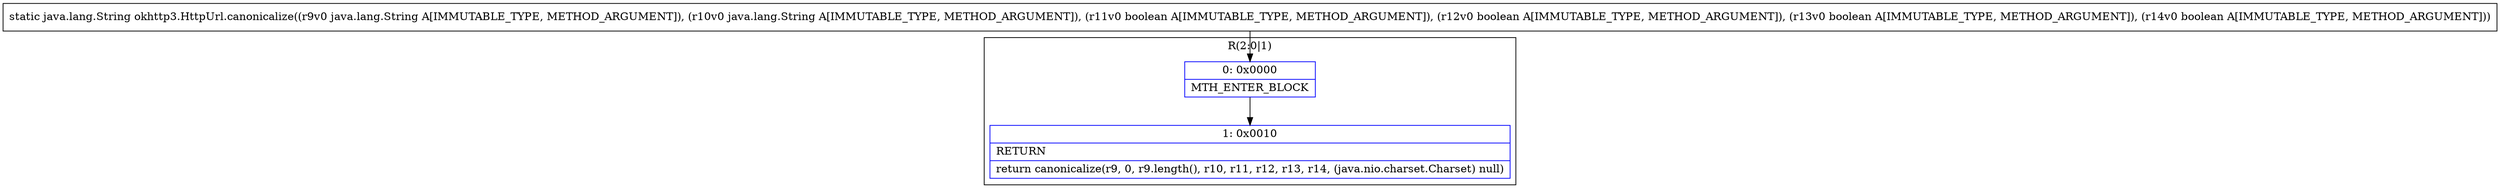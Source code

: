 digraph "CFG forokhttp3.HttpUrl.canonicalize(Ljava\/lang\/String;Ljava\/lang\/String;ZZZZ)Ljava\/lang\/String;" {
subgraph cluster_Region_1766140442 {
label = "R(2:0|1)";
node [shape=record,color=blue];
Node_0 [shape=record,label="{0\:\ 0x0000|MTH_ENTER_BLOCK\l}"];
Node_1 [shape=record,label="{1\:\ 0x0010|RETURN\l|return canonicalize(r9, 0, r9.length(), r10, r11, r12, r13, r14, (java.nio.charset.Charset) null)\l}"];
}
MethodNode[shape=record,label="{static java.lang.String okhttp3.HttpUrl.canonicalize((r9v0 java.lang.String A[IMMUTABLE_TYPE, METHOD_ARGUMENT]), (r10v0 java.lang.String A[IMMUTABLE_TYPE, METHOD_ARGUMENT]), (r11v0 boolean A[IMMUTABLE_TYPE, METHOD_ARGUMENT]), (r12v0 boolean A[IMMUTABLE_TYPE, METHOD_ARGUMENT]), (r13v0 boolean A[IMMUTABLE_TYPE, METHOD_ARGUMENT]), (r14v0 boolean A[IMMUTABLE_TYPE, METHOD_ARGUMENT])) }"];
MethodNode -> Node_0;
Node_0 -> Node_1;
}

